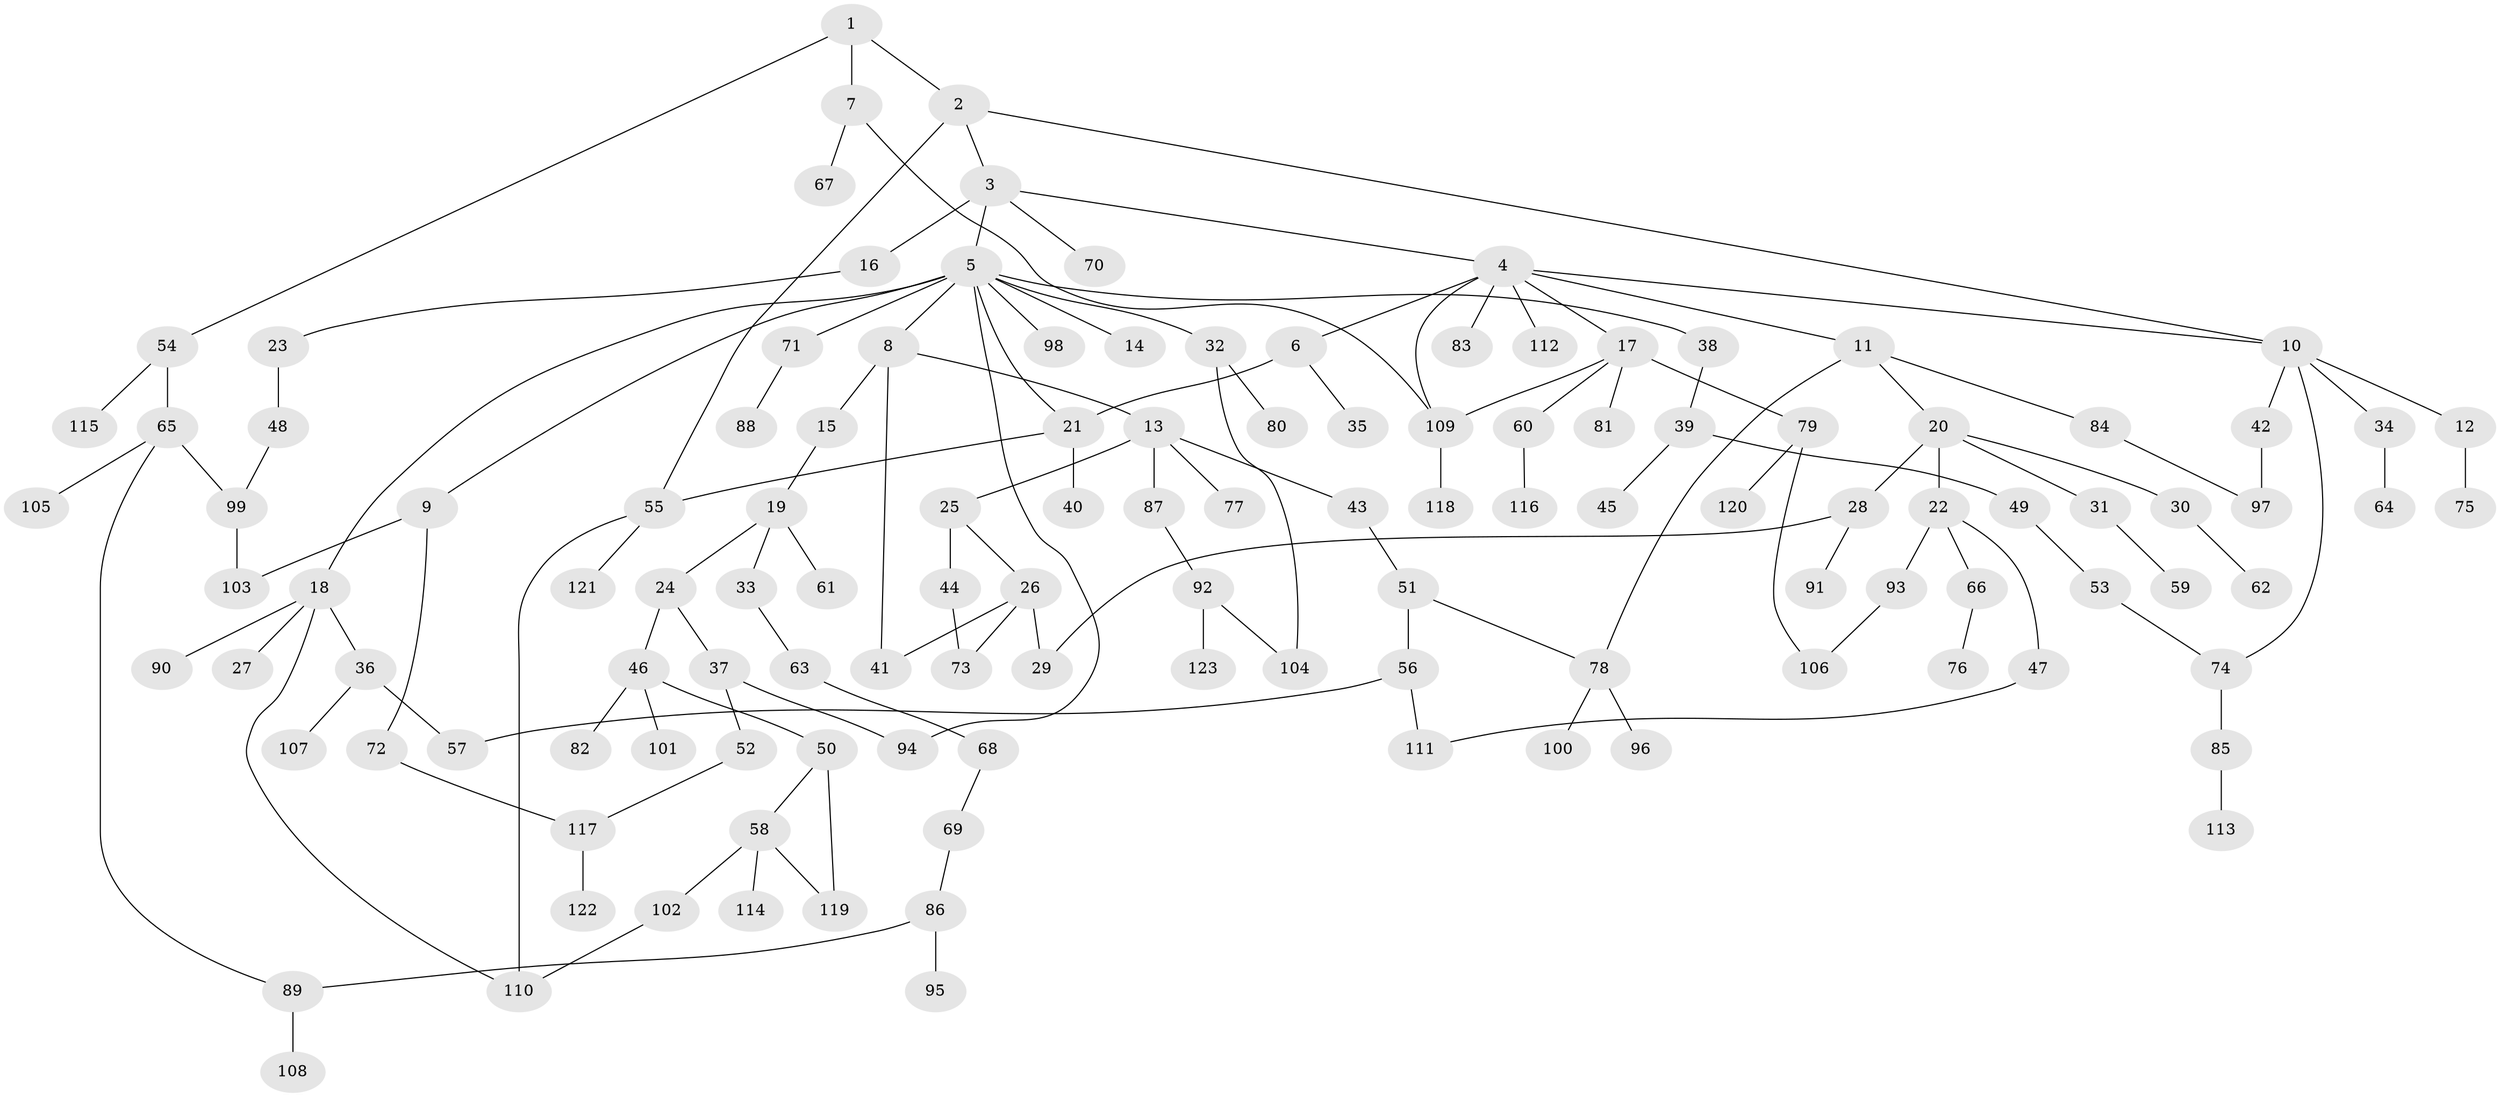 // coarse degree distribution, {3: 0.25333333333333335, 4: 0.10666666666666667, 7: 0.013333333333333334, 10: 0.013333333333333334, 2: 0.38666666666666666, 6: 0.013333333333333334, 1: 0.2, 5: 0.013333333333333334}
// Generated by graph-tools (version 1.1) at 2025/49/03/04/25 22:49:07]
// undirected, 123 vertices, 145 edges
graph export_dot {
  node [color=gray90,style=filled];
  1;
  2;
  3;
  4;
  5;
  6;
  7;
  8;
  9;
  10;
  11;
  12;
  13;
  14;
  15;
  16;
  17;
  18;
  19;
  20;
  21;
  22;
  23;
  24;
  25;
  26;
  27;
  28;
  29;
  30;
  31;
  32;
  33;
  34;
  35;
  36;
  37;
  38;
  39;
  40;
  41;
  42;
  43;
  44;
  45;
  46;
  47;
  48;
  49;
  50;
  51;
  52;
  53;
  54;
  55;
  56;
  57;
  58;
  59;
  60;
  61;
  62;
  63;
  64;
  65;
  66;
  67;
  68;
  69;
  70;
  71;
  72;
  73;
  74;
  75;
  76;
  77;
  78;
  79;
  80;
  81;
  82;
  83;
  84;
  85;
  86;
  87;
  88;
  89;
  90;
  91;
  92;
  93;
  94;
  95;
  96;
  97;
  98;
  99;
  100;
  101;
  102;
  103;
  104;
  105;
  106;
  107;
  108;
  109;
  110;
  111;
  112;
  113;
  114;
  115;
  116;
  117;
  118;
  119;
  120;
  121;
  122;
  123;
  1 -- 2;
  1 -- 7;
  1 -- 54;
  2 -- 3;
  2 -- 10;
  2 -- 55;
  3 -- 4;
  3 -- 5;
  3 -- 16;
  3 -- 70;
  4 -- 6;
  4 -- 11;
  4 -- 17;
  4 -- 83;
  4 -- 112;
  4 -- 10;
  4 -- 109;
  5 -- 8;
  5 -- 9;
  5 -- 14;
  5 -- 18;
  5 -- 32;
  5 -- 38;
  5 -- 71;
  5 -- 98;
  5 -- 21;
  5 -- 94;
  6 -- 21;
  6 -- 35;
  7 -- 67;
  7 -- 109;
  8 -- 13;
  8 -- 15;
  8 -- 41;
  9 -- 72;
  9 -- 103;
  10 -- 12;
  10 -- 34;
  10 -- 42;
  10 -- 74;
  11 -- 20;
  11 -- 84;
  11 -- 78;
  12 -- 75;
  13 -- 25;
  13 -- 43;
  13 -- 77;
  13 -- 87;
  15 -- 19;
  16 -- 23;
  17 -- 60;
  17 -- 79;
  17 -- 81;
  17 -- 109;
  18 -- 27;
  18 -- 36;
  18 -- 90;
  18 -- 110;
  19 -- 24;
  19 -- 33;
  19 -- 61;
  20 -- 22;
  20 -- 28;
  20 -- 30;
  20 -- 31;
  21 -- 40;
  21 -- 55;
  22 -- 47;
  22 -- 66;
  22 -- 93;
  23 -- 48;
  24 -- 37;
  24 -- 46;
  25 -- 26;
  25 -- 44;
  26 -- 41;
  26 -- 73;
  26 -- 29;
  28 -- 29;
  28 -- 91;
  30 -- 62;
  31 -- 59;
  32 -- 80;
  32 -- 104;
  33 -- 63;
  34 -- 64;
  36 -- 107;
  36 -- 57;
  37 -- 52;
  37 -- 94;
  38 -- 39;
  39 -- 45;
  39 -- 49;
  42 -- 97;
  43 -- 51;
  44 -- 73;
  46 -- 50;
  46 -- 82;
  46 -- 101;
  47 -- 111;
  48 -- 99;
  49 -- 53;
  50 -- 58;
  50 -- 119;
  51 -- 56;
  51 -- 78;
  52 -- 117;
  53 -- 74;
  54 -- 65;
  54 -- 115;
  55 -- 121;
  55 -- 110;
  56 -- 57;
  56 -- 111;
  58 -- 102;
  58 -- 114;
  58 -- 119;
  60 -- 116;
  63 -- 68;
  65 -- 105;
  65 -- 89;
  65 -- 99;
  66 -- 76;
  68 -- 69;
  69 -- 86;
  71 -- 88;
  72 -- 117;
  74 -- 85;
  78 -- 96;
  78 -- 100;
  79 -- 106;
  79 -- 120;
  84 -- 97;
  85 -- 113;
  86 -- 89;
  86 -- 95;
  87 -- 92;
  89 -- 108;
  92 -- 123;
  92 -- 104;
  93 -- 106;
  99 -- 103;
  102 -- 110;
  109 -- 118;
  117 -- 122;
}
